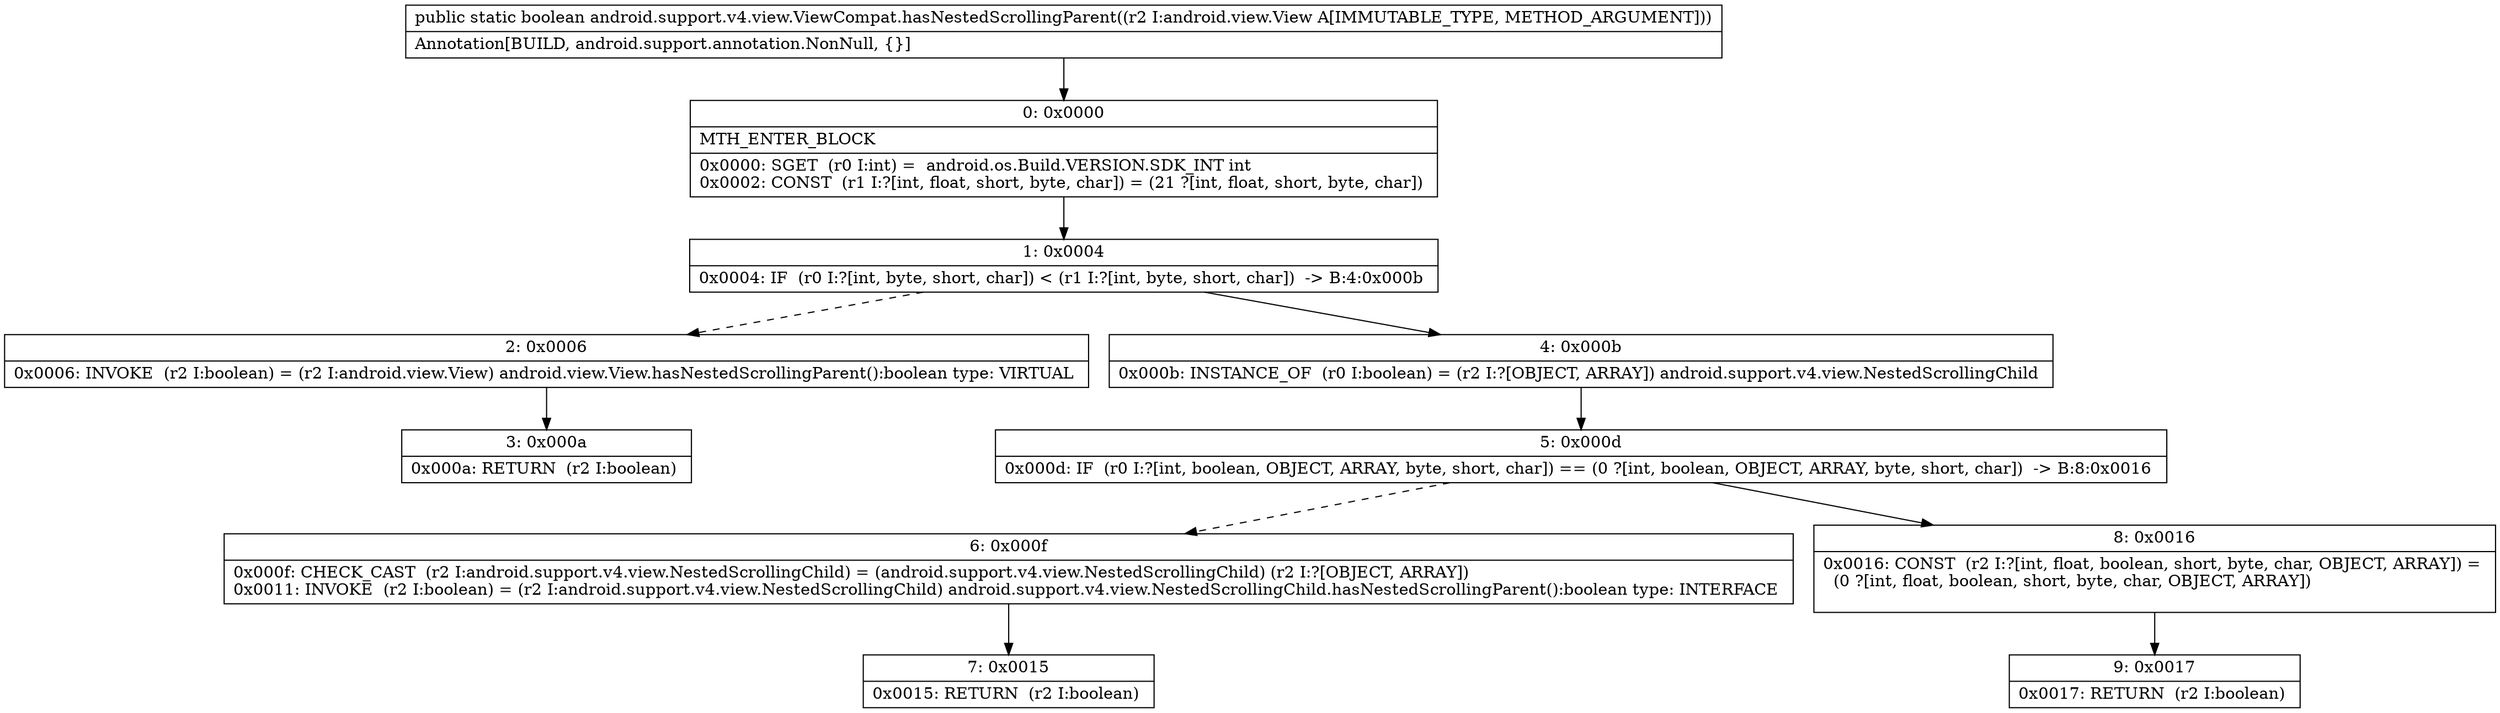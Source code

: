 digraph "CFG forandroid.support.v4.view.ViewCompat.hasNestedScrollingParent(Landroid\/view\/View;)Z" {
Node_0 [shape=record,label="{0\:\ 0x0000|MTH_ENTER_BLOCK\l|0x0000: SGET  (r0 I:int) =  android.os.Build.VERSION.SDK_INT int \l0x0002: CONST  (r1 I:?[int, float, short, byte, char]) = (21 ?[int, float, short, byte, char]) \l}"];
Node_1 [shape=record,label="{1\:\ 0x0004|0x0004: IF  (r0 I:?[int, byte, short, char]) \< (r1 I:?[int, byte, short, char])  \-\> B:4:0x000b \l}"];
Node_2 [shape=record,label="{2\:\ 0x0006|0x0006: INVOKE  (r2 I:boolean) = (r2 I:android.view.View) android.view.View.hasNestedScrollingParent():boolean type: VIRTUAL \l}"];
Node_3 [shape=record,label="{3\:\ 0x000a|0x000a: RETURN  (r2 I:boolean) \l}"];
Node_4 [shape=record,label="{4\:\ 0x000b|0x000b: INSTANCE_OF  (r0 I:boolean) = (r2 I:?[OBJECT, ARRAY]) android.support.v4.view.NestedScrollingChild \l}"];
Node_5 [shape=record,label="{5\:\ 0x000d|0x000d: IF  (r0 I:?[int, boolean, OBJECT, ARRAY, byte, short, char]) == (0 ?[int, boolean, OBJECT, ARRAY, byte, short, char])  \-\> B:8:0x0016 \l}"];
Node_6 [shape=record,label="{6\:\ 0x000f|0x000f: CHECK_CAST  (r2 I:android.support.v4.view.NestedScrollingChild) = (android.support.v4.view.NestedScrollingChild) (r2 I:?[OBJECT, ARRAY]) \l0x0011: INVOKE  (r2 I:boolean) = (r2 I:android.support.v4.view.NestedScrollingChild) android.support.v4.view.NestedScrollingChild.hasNestedScrollingParent():boolean type: INTERFACE \l}"];
Node_7 [shape=record,label="{7\:\ 0x0015|0x0015: RETURN  (r2 I:boolean) \l}"];
Node_8 [shape=record,label="{8\:\ 0x0016|0x0016: CONST  (r2 I:?[int, float, boolean, short, byte, char, OBJECT, ARRAY]) = \l  (0 ?[int, float, boolean, short, byte, char, OBJECT, ARRAY])\l \l}"];
Node_9 [shape=record,label="{9\:\ 0x0017|0x0017: RETURN  (r2 I:boolean) \l}"];
MethodNode[shape=record,label="{public static boolean android.support.v4.view.ViewCompat.hasNestedScrollingParent((r2 I:android.view.View A[IMMUTABLE_TYPE, METHOD_ARGUMENT]))  | Annotation[BUILD, android.support.annotation.NonNull, \{\}]\l}"];
MethodNode -> Node_0;
Node_0 -> Node_1;
Node_1 -> Node_2[style=dashed];
Node_1 -> Node_4;
Node_2 -> Node_3;
Node_4 -> Node_5;
Node_5 -> Node_6[style=dashed];
Node_5 -> Node_8;
Node_6 -> Node_7;
Node_8 -> Node_9;
}


